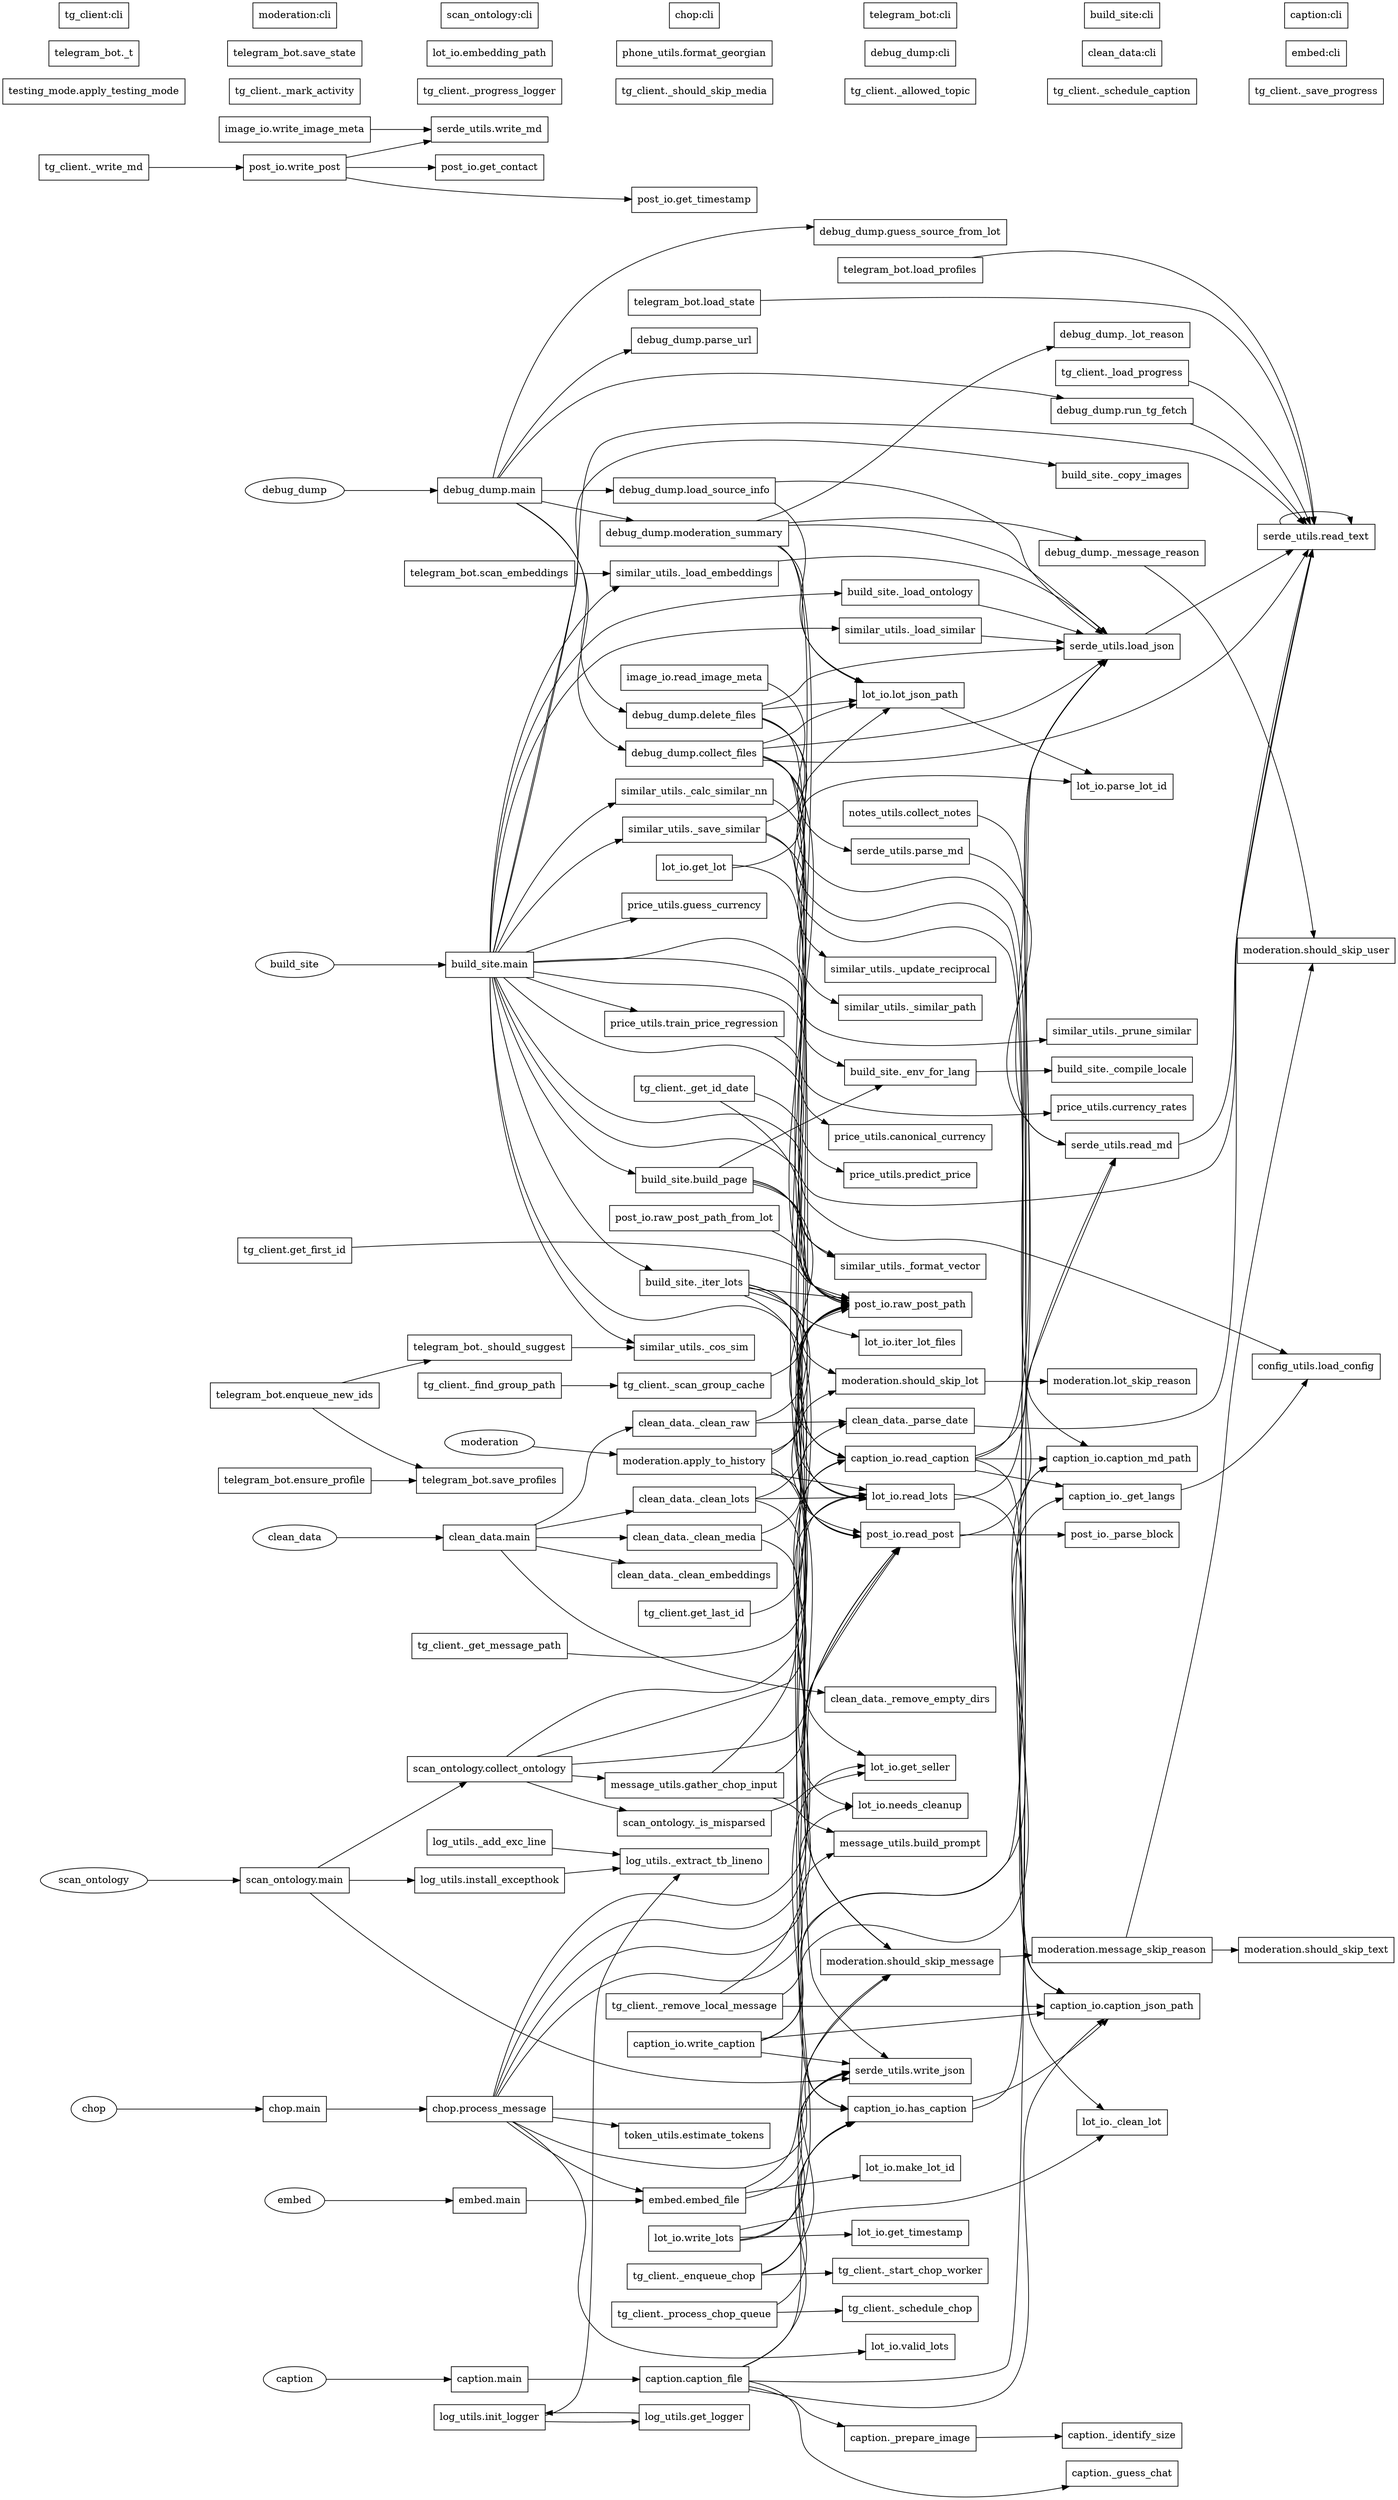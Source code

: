digraph callgraph {
	graph [rankdir=LR];
	"post_io._parse_block"	[shape=box,
		tooltip="Return metadata dict and remaining body from ``text``."];
	"post_io.get_contact"	[shape=box,
		tooltip="Return a contact identifier from ``meta`` or ``None`` when missing."];
	"post_io.get_timestamp"	[shape=box,
		tooltip="Return ``meta['date']`` as a timezone-aware ``datetime``."];
	"post_io.read_post"	[shape=box,
		tooltip="Return metadata dictionary and body text for ``path``."];
	"post_io.read_post" -> "post_io._parse_block"	[minlen=1];
	"serde_utils.read_md"	[shape=box,
		tooltip="Alias for :func:`read_text` used for Markdown files."];
	"post_io.read_post" -> "serde_utils.read_md";
	"post_io.write_post"	[shape=box,
		tooltip="Write metadata and body as a Markdown post."];
	"post_io.write_post" -> "post_io.get_contact"	[minlen=1];
	"post_io.write_post" -> "post_io.get_timestamp"	[minlen=2];
	"serde_utils.write_md"	[shape=box,
		tooltip="Write ``text`` to ``path`` ensuring a trailing newline."];
	"post_io.write_post" -> "serde_utils.write_md";
	"post_io.raw_post_path"	[shape=box,
		tooltip="Return absolute message path for ``rel`` under ``root``."];
	"post_io.raw_post_path_from_lot"	[shape=box,
		tooltip="Return raw post path referenced by ``lot`` or ``None``."];
	"post_io.raw_post_path_from_lot" -> "post_io.raw_post_path"	[minlen=1];
	"debug_dump.parse_url"	[shape=box,
		tooltip="Return ``(lot_id, lang)`` extracted from ``url``."];
	"debug_dump.guess_source_from_lot"	[shape=box,
		tooltip="Guess ``(chat, message_id)`` directly from ``lot_id``."];
	"debug_dump.load_source_info"	[shape=box,
		tooltip="Return ``(chat, message_id)`` for ``lot_id`` if available."];
	"serde_utils.load_json"	[shape=box,
		tooltip="Return parsed JSON or ``None`` when invalid."];
	"debug_dump.load_source_info" -> "serde_utils.load_json";
	"lot_io.lot_json_path"	[shape=box,
		tooltip="Return full JSON path for ``lot_id`` given ``root`` directory."];
	"debug_dump.load_source_info" -> "lot_io.lot_json_path";
	"debug_dump.run_tg_fetch"	[shape=box,
		tooltip="Run ``tg_client.py --fetch`` and return combined logs."];
	"serde_utils.read_text"	[shape=box,
		tooltip="Return file contents as UTF-8 or empty string when missing."];
	"debug_dump.run_tg_fetch" -> "serde_utils.read_text";
	"debug_dump.collect_files"	[shape=box,
		tooltip="Return ``[(name, content), ...]`` for files related to ``lot_id``."];
	"debug_dump.collect_files" -> "post_io.raw_post_path";
	"debug_dump.collect_files" -> "serde_utils.read_text";
	"debug_dump.collect_files" -> "serde_utils.load_json";
	"debug_dump.collect_files" -> "lot_io.lot_json_path";
	"caption_io.caption_json_path"	[shape=box,
		tooltip="Return new-style caption path for ``image``."];
	"debug_dump.collect_files" -> "caption_io.caption_json_path";
	"caption_io.has_caption"	[shape=box,
		tooltip="Return ``True`` when any caption exists for ``image``."];
	"debug_dump.collect_files" -> "caption_io.has_caption";
	"caption_io.read_caption"	[shape=box,
		tooltip="Return caption for ``image`` in ``lang`` or empty string when missing."];
	"debug_dump.collect_files" -> "caption_io.read_caption";
	"debug_dump.delete_files"	[shape=box,
		tooltip="Remove files related to ``lot_id`` from the filesystem."];
	"debug_dump.delete_files" -> "post_io.raw_post_path";
	"debug_dump.delete_files" -> "serde_utils.load_json";
	"debug_dump.delete_files" -> "lot_io.lot_json_path";
	"debug_dump.delete_files" -> "caption_io.caption_json_path";
	"caption_io.caption_md_path"	[shape=box,
		tooltip="Return legacy Markdown caption path for ``image``."];
	"debug_dump.delete_files" -> "caption_io.caption_md_path";
	"debug_dump._message_reason"	[shape=box,
		tooltip="Return explanation why a message would be skipped."];
	"moderation.should_skip_user"	[shape=box,
		tooltip="Return ``True`` if ``username`` is blacklisted."];
	"debug_dump._message_reason" -> "moderation.should_skip_user";
	"debug_dump._lot_reason"	[shape=box,
		tooltip="Return explanation why ``lot`` would be skipped."];
	"debug_dump.moderation_summary"	[shape=box,
		tooltip="Return a multi-line summary of moderation checks for ``lot_id``."];
	"debug_dump.moderation_summary" -> "post_io.read_post";
	"debug_dump.moderation_summary" -> "post_io.raw_post_path";
	"debug_dump.moderation_summary" -> "debug_dump._message_reason"	[minlen=1];
	"debug_dump.moderation_summary" -> "debug_dump._lot_reason"	[minlen=2];
	"debug_dump.moderation_summary" -> "serde_utils.load_json";
	"debug_dump.moderation_summary" -> "lot_io.lot_json_path";
	"debug_dump.main"	[shape=box];
	"debug_dump.main" -> "debug_dump.parse_url"	[minlen=1];
	"debug_dump.main" -> "debug_dump.guess_source_from_lot"	[minlen=2];
	"debug_dump.main" -> "debug_dump.load_source_info";
	"debug_dump.main" -> "debug_dump.run_tg_fetch"	[minlen=3];
	"debug_dump.main" -> "debug_dump.collect_files";
	"debug_dump.main" -> "debug_dump.delete_files";
	"debug_dump.main" -> "debug_dump.moderation_summary";
	"clean_data._parse_date"	[shape=box,
		tooltip="Return the ``date`` field from a markdown file if present."];
	"clean_data._parse_date" -> "serde_utils.read_text";
	"clean_data._clean_raw"	[shape=box];
	"clean_data._clean_raw" -> "post_io.raw_post_path";
	"clean_data._clean_raw" -> "clean_data._parse_date";
	"clean_data._clean_media"	[shape=box];
	"clean_data._clean_media" -> "clean_data._parse_date";
	"clean_data._clean_media" -> "caption_io.has_caption";
	"clean_data._clean_lots"	[shape=box];
	"clean_data._clean_lots" -> "post_io.raw_post_path";
	"lot_io.needs_cleanup"	[shape=box,
		tooltip="Return ``True`` when ``clean_data`` would drop ``lots``."];
	"clean_data._clean_lots" -> "lot_io.needs_cleanup";
	"lot_io.read_lots"	[shape=box,
		tooltip="Return a list of lots from ``path`` or ``None`` when invalid."];
	"clean_data._clean_lots" -> "lot_io.read_lots";
	"clean_data._clean_embeddings"	[shape=box,
		tooltip="Delete embedding files when the matching lot JSON is absent."];
	"clean_data._remove_empty_dirs"	[shape=box,
		tooltip="Recursively remove empty folders under ``root``."];
	"clean_data.main"	[shape=box];
	"clean_data.main" -> "clean_data._clean_raw";
	"clean_data.main" -> "clean_data._clean_media";
	"clean_data.main" -> "clean_data._clean_lots";
	"clean_data.main" -> "clean_data._clean_embeddings"	[minlen=1];
	"clean_data.main" -> "clean_data._remove_empty_dirs"	[minlen=2];
	"testing_mode.apply_testing_mode"	[shape=box];
	"tg_client._mark_activity"	[shape=box,
		tooltip="Update ``_last_event`` to the current time."];
	"testing_mode.apply_testing_mode" -> "tg_client._mark_activity"	[style=invis];
	"embed.embed_file"	[shape=box,
		tooltip="Embed ``path`` and write the result beside it under ``EMBED_DIR``."];
	"serde_utils.write_json"	[shape=box,
		tooltip="Serialise ``data`` to ``path`` with standard options."];
	"embed.embed_file" -> "serde_utils.write_json";
	"embed.embed_file" -> "lot_io.read_lots";
	"lot_io.make_lot_id"	[shape=box,
		tooltip="Return lot id string for ``rel`` and ``index``.

``rel`` is the JSON file path relative to the ``data/lots`` directory
without the ``\
.json`` suffix."];
	"embed.embed_file" -> "lot_io.make_lot_id"	[minlen=1];
	"embed.main"	[shape=box,
		tooltip="Embed the file given on the command line."];
	"embed.main" -> "embed.embed_file";
	"tg_client._progress_logger"	[shape=box,
		tooltip="Return a progress callback that logs received bytes."];
	"tg_client._mark_activity" -> "tg_client._progress_logger"	[style=invis];
	"tg_client._should_skip_media"	[shape=box,
		tooltip="Return reason string if ``msg`` media should be skipped."];
	"tg_client._progress_logger" -> "tg_client._should_skip_media"	[style=invis];
	"tg_client._write_md"	[shape=box,
		tooltip="Helper to store a raw post in Markdown format."];
	"tg_client._write_md" -> "post_io.write_post"	[minlen=1];
	"tg_client._scan_group_cache"	[shape=box,
		tooltip="Build group_id -> Path mapping for ``chat`` quickly."];
	"tg_client._scan_group_cache" -> "post_io.raw_post_path";
	"tg_client._find_group_path"	[shape=box,
		tooltip="Return stored message path for ``group_id`` if known."];
	"tg_client._find_group_path" -> "tg_client._scan_group_cache"	[minlen=1];
	"tg_client._get_message_path"	[shape=box,
		tooltip="Return path of stored message ``msg_id`` in ``chat`` if any."];
	"tg_client._get_message_path" -> "post_io.raw_post_path"	[minlen=2];
	"tg_client._allowed_topic"	[shape=box,
		tooltip="Return ``True`` if ``msg`` belongs to an allowed forum topic."];
	"tg_client._should_skip_media" -> "tg_client._allowed_topic"	[style=invis];
	"tg_client._schedule_caption"	[shape=box,
		tooltip="Run captioning in a separate process so downloads continue."];
	"tg_client._allowed_topic" -> "tg_client._schedule_caption"	[style=invis];
	"tg_client._save_progress"	[shape=box,
		tooltip="Persist resume timestamp for ``chat`` to ``STATE_DIR``."];
	"tg_client._schedule_caption" -> "tg_client._save_progress"	[style=invis];
	"tg_client._schedule_chop"	[shape=box,
		tooltip="Run lot extraction in a separate process."];
	"tg_client._enqueue_chop"	[shape=box,
		tooltip="Queue ``path`` for chopping once captions are available."];
	"tg_client._start_chop_worker"	[shape=box,
		tooltip="Ensure the chop queue worker task is running."];
	"tg_client._enqueue_chop" -> "tg_client._start_chop_worker"	[minlen=1];
	"moderation.should_skip_message"	[shape=box,
		tooltip="Return ``True`` when the raw Telegram message should be ignored."];
	"tg_client._enqueue_chop" -> "moderation.should_skip_message";
	"tg_client._enqueue_chop" -> "caption_io.has_caption";
	"tg_client._process_chop_queue"	[shape=box,
		tooltip="Check queued posts and chop cooled down ones."];
	"tg_client._process_chop_queue" -> "tg_client._schedule_chop"	[minlen=1];
	"tg_client._process_chop_queue" -> "caption_io.has_caption";
	"tg_client._get_id_date"	[shape=box,
		tooltip="Return the stored date for ``msg_id`` in ``chat`` if available."];
	"tg_client._get_id_date" -> "post_io.raw_post_path";
	"tg_client._get_id_date" -> "serde_utils.read_text";
	"tg_client._load_progress"	[shape=box,
		tooltip="Return saved resume timestamp for ``chat`` if available."];
	"tg_client._load_progress" -> "serde_utils.read_text"	[minlen=1];
	"tg_client.get_first_id"	[shape=box,
		tooltip="Return the smallest saved message id for ``chat``."];
	"tg_client.get_first_id" -> "post_io.raw_post_path"	[minlen=3];
	"tg_client.get_last_id"	[shape=box,
		tooltip="Return the highest saved message id for ``chat``."];
	"tg_client.get_last_id" -> "post_io.raw_post_path"	[minlen=1];
	"tg_client._remove_local_message"	[shape=box,
		tooltip="Delete ``path`` and related media if the post no longer exists."];
	"tg_client._remove_local_message" -> "post_io.read_post";
	"tg_client._remove_local_message" -> "caption_io.caption_json_path";
	"tg_client._remove_local_message" -> "caption_io.caption_md_path";
	"token_utils.estimate_tokens"	[shape=box,
		tooltip="Return a naive token count approximation."];
	"price_utils.canonical_currency"	[shape=box,
		tooltip="Return canonical currency code or ``None`` when unknown."];
	"price_utils.train_price_regression"	[shape=box,
		tooltip="Return ``(model, currency_map, counts)`` trained on ``lots``.

``lots`` must contain ``price`` and ``price:currency`` fields. Only \
lots with
embeddings present in ``id_to_vec`` are considered. Prices are regressed on
the logarithm scale so coefficients are interpretable \
as multiplicative
factors. ``USD`` is treated as the base currency so coefficients can be
interpreted as exchange rate multipliers. \
The returned ``counts`` dictionary
maps each currency to the number of training samples observed."];
	"price_utils.train_price_regression" -> "price_utils.canonical_currency"	[minlen=1];
	"price_utils.predict_price"	[shape=box,
		tooltip="Return predicted price for ``vec`` in ``currency``.

When ``model`` is ``None`` or ``vec`` is missing, ``None`` is returned."];
	"price_utils.currency_rates"	[shape=box,
		tooltip="Return estimated currency multipliers relative to the base.

The regression model learns one coefficient per currency dummy feature.  \
The
coefficient is the logarithm of the multiplier relative to USD."];
	"price_utils.guess_currency"	[shape=box,
		tooltip="Return currency with multiplier closest to ``price/pred_usd``.

``pred_usd`` is the predicted price in USD.  ``price`` is the numeric \
value
provided by the user without a currency.  The function compares the implied
multiplier ``price / pred_usd`` against the learnt \
exchange rates and picks
the closest match.  ``counts`` may be provided to ignore rarely seen
currencies when guessing.  Any currency \
with fewer than ``min_samples``
samples in the training set is skipped."];
	"moderation.should_skip_text"	[shape=box,
		tooltip="Return ``True`` if ``text`` contains banned phrases."];
	"moderation.message_skip_reason"	[shape=box,
		tooltip="Return the moderation reason for ``meta`` and ``text`` or ``None``."];
	"moderation.message_skip_reason" -> "moderation.should_skip_text"	[minlen=1];
	"moderation.message_skip_reason" -> "moderation.should_skip_user";
	"moderation.should_skip_message" -> "moderation.message_skip_reason";
	"moderation.lot_skip_reason"	[shape=box,
		tooltip="Return the moderation reason for ``lot`` or ``None``."];
	"moderation.should_skip_lot"	[shape=box,
		tooltip="Return ``True`` when the lot fails additional checks."];
	"moderation.should_skip_lot" -> "moderation.lot_skip_reason"	[minlen=1];
	"moderation.apply_to_history"	[shape=box,
		tooltip="Remove processed lots now failing moderation."];
	"moderation.apply_to_history" -> "post_io.read_post";
	"moderation.apply_to_history" -> "post_io.raw_post_path";
	"moderation.apply_to_history" -> "moderation.should_skip_message";
	"moderation.apply_to_history" -> "moderation.should_skip_lot";
	"moderation.apply_to_history" -> "lot_io.read_lots";
	"similar_utils._load_embeddings"	[shape=box,
		tooltip="Return mapping of lot id to embedding vector."];
	"similar_utils._load_embeddings" -> "serde_utils.load_json";
	"similar_utils._cos_sim"	[shape=box,
		tooltip="Return cosine similarity between two embeddings."];
	"similar_utils._format_vector"	[shape=box,
		tooltip="Return compact JSON representation for ``vec``."];
	"similar_utils._similar_path"	[shape=box,
		tooltip="Return cache file path for ``lot_path`` under ``SIMILAR_DIR``."];
	"similar_utils._load_similar"	[shape=box,
		tooltip="Return cached similar lots mapping."];
	"similar_utils._load_similar" -> "serde_utils.load_json";
	"similar_utils._save_similar"	[shape=box,
		tooltip="Write ``sim_map`` to ``SIMILAR_DIR`` mirroring ``LOTS_DIR`` layout."];
	"similar_utils._save_similar" -> "similar_utils._similar_path"	[minlen=1];
	"similar_utils._save_similar" -> "serde_utils.write_json";
	"similar_utils._save_similar" -> "lot_io.lot_json_path";
	"similar_utils._update_reciprocal"	[shape=box,
		tooltip="Insert ``lot_id`` into caches of lots listed in ``sims`` if closer."];
	"similar_utils._prune_similar"	[shape=box,
		tooltip="Drop cache entries referring to ids not in ``valid_ids``."];
	"similar_utils._calc_similar_nn"	[shape=box,
		tooltip="Fill ``sim_map`` for ``new_ids`` using a nearest neighbour search.

``vec_ids`` lists all lots that have an embedding.  ``new_ids`` \
is a subset
for which we still need recommendations.  We gather vectors for
``vec_ids`` and use ``NearestNeighbors`` from scikit-learn \
to find the
closest items.  Embeddings of lots without a vector are skipped."];
	"similar_utils._calc_similar_nn" -> "similar_utils._update_reciprocal"	[minlen=1];
	"scan_ontology._is_misparsed"	[shape=box,
		tooltip="Return ``True`` for obviously invalid lots or source posts."];
	"lot_io.get_seller"	[shape=box,
		tooltip="Return the seller identifier or ``None`` when missing."];
	"scan_ontology._is_misparsed" -> "lot_io.get_seller";
	"scan_ontology.collect_ontology"	[shape=box,
		tooltip="Return counts per field, value counters, misparsed lots and broken metadata."];
	"scan_ontology.collect_ontology" -> "post_io.read_post";
	"scan_ontology.collect_ontology" -> "post_io.raw_post_path";
	"scan_ontology.collect_ontology" -> "scan_ontology._is_misparsed"	[minlen=1];
	"message_utils.gather_chop_input"	[shape=box,
		tooltip="Return the exact text fed to the lot parser for ``msg_path``."];
	"scan_ontology.collect_ontology" -> "message_utils.gather_chop_input";
	"scan_ontology.collect_ontology" -> "lot_io.read_lots";
	"scan_ontology.main"	[shape=box];
	"scan_ontology.main" -> "scan_ontology.collect_ontology";
	"log_utils.install_excepthook"	[shape=box,
		tooltip="Redirect uncaught exceptions to ``logger.exception``."];
	"scan_ontology.main" -> "log_utils.install_excepthook"	[minlen=1];
	"scan_ontology.main" -> "serde_utils.write_json";
	"chop.process_message"	[shape=box];
	"chop.process_message" -> "post_io.read_post";
	"chop.process_message" -> "embed.embed_file";
	"chop.process_message" -> "token_utils.estimate_tokens"	[minlen=1];
	"chop.process_message" -> "moderation.should_skip_message";
	"message_utils.build_prompt"	[shape=box,
		tooltip="Return prompt combining message text with captioned file names."];
	"chop.process_message" -> "message_utils.build_prompt";
	"lot_io.valid_lots"	[shape=box,
		tooltip="Return ``True`` when every lot contains the required translations."];
	"chop.process_message" -> "lot_io.valid_lots"	[minlen=2];
	"chop.process_message" -> "lot_io.needs_cleanup";
	"chop.process_message" -> "caption_io.has_caption";
	"chop.process_message" -> "caption_io.read_caption";
	"chop.main"	[shape=box,
		tooltip="Process a single message file passed on the command line."];
	"chop.main" -> "chop.process_message";
	"config_utils.load_config"	[shape=box,
		tooltip="Return the ``config`` module or exit with a helpful message.

When running the scripts directly from ``src/`` the repository root \
isn't on
``sys.path`` and ``config.py`` can't be imported.  Try adding the parent
directory before failing so the configuration \
can live alongside
``config.example.py`` in the project root."];
	"log_utils._extract_tb_lineno"	[shape=box,
		tooltip="Return the last line number from a traceback."];
	"log_utils._add_exc_line"	[shape=box,
		tooltip="Attach ``line`` from traceback to structured log events."];
	"log_utils._add_exc_line" -> "log_utils._extract_tb_lineno"	[minlen=1];
	"log_utils.init_logger"	[shape=box,
		tooltip="Initialize logger writing to ``LOGFILE``.

``LOG_LEVEL`` may be set in ``config.py`` or via an environment
variable.  The level \
accepts ``DEBUG``, ``INFO`` or ``ERROR`` and
defaults to ``INFO``.  The function falls back to the standard
``logging`` module if ``\
structlog`` isn't available so the scripts
can still run in minimal environments."];
	"log_utils.init_logger" -> "log_utils._extract_tb_lineno";
	"log_utils.get_logger"	[shape=box,
		tooltip="Return the singleton logger instance."];
	"log_utils.init_logger" -> "log_utils.get_logger"	[minlen=1];
	"log_utils.get_logger" -> "log_utils.init_logger";
	"log_utils.install_excepthook" -> "log_utils._extract_tb_lineno";
	"telegram_bot._t"	[shape=box,
		tooltip="Return ``text`` translated to ``lang`` using gettext files."];
	"telegram_bot.save_state"	[shape=box];
	"telegram_bot._t" -> "telegram_bot.save_state"	[style=invis];
	"telegram_bot.ensure_profile"	[shape=box,
		tooltip="Return profile for ``uid`` creating one if needed."];
	"telegram_bot.save_profiles"	[shape=box,
		tooltip="Write ``profiles`` to disk."];
	"telegram_bot.ensure_profile" -> "telegram_bot.save_profiles"	[minlen=1];
	"telegram_bot.load_profiles"	[shape=box,
		tooltip="Populate the global ``profiles`` mapping."];
	"telegram_bot.load_profiles" -> "serde_utils.read_text"	[minlen=2];
	"telegram_bot.load_state"	[shape=box,
		tooltip="Populate ``processed_ids`` from ``STATE_PATH``."];
	"telegram_bot.load_state" -> "serde_utils.read_text"	[minlen=3];
	"lot_io.embedding_path"	[shape=box,
		tooltip="Return embedding file path for ``lot_path``."];
	"telegram_bot.save_state" -> "lot_io.embedding_path"	[style=invis];
	"telegram_bot.scan_embeddings"	[shape=box,
		tooltip="Load new embeddings and return list of new lot ids."];
	"telegram_bot.scan_embeddings" -> "similar_utils._load_embeddings"	[minlen=1];
	"telegram_bot._should_suggest"	[shape=box];
	"telegram_bot._should_suggest" -> "similar_utils._cos_sim";
	"telegram_bot.enqueue_new_ids"	[shape=box];
	"telegram_bot.enqueue_new_ids" -> "telegram_bot.save_profiles";
	"telegram_bot.enqueue_new_ids" -> "telegram_bot._should_suggest"	[minlen=1];
	"notes_utils.collect_notes"	[shape=box,
		tooltip="Return combined notes if ``notes/`` exists."];
	"notes_utils.collect_notes" -> "serde_utils.read_md"	[minlen=1];
	"serde_utils.read_text" -> "serde_utils.read_text";
	"serde_utils.read_md" -> "serde_utils.read_text";
	"serde_utils.parse_md"	[shape=box,
		tooltip="Return metadata dictionary and body text from ``path``."];
	"serde_utils.parse_md" -> "serde_utils.read_md";
	"serde_utils.load_json" -> "serde_utils.read_text";
	"message_utils.gather_chop_input" -> "post_io.read_post";
	"message_utils.gather_chop_input" -> "message_utils.build_prompt";
	"message_utils.gather_chop_input" -> "caption_io.read_caption";
	"lot_io._clean_lot"	[shape=box,
		tooltip="Return ``lot`` without empty or null fields."];
	"lot_io.get_timestamp"	[shape=box,
		tooltip="Return ``lot['timestamp']`` as a timezone-aware ``datetime``."];
	"lot_io.read_lots" -> "serde_utils.load_json";
	"lot_io.read_lots" -> "lot_io._clean_lot";
	"lot_io.write_lots"	[shape=box,
		tooltip="Write lots to ``path`` using consistent JSON formatting."];
	"lot_io.write_lots" -> "serde_utils.write_json";
	"lot_io.write_lots" -> "lot_io._clean_lot";
	"lot_io.write_lots" -> "lot_io.get_seller";
	"lot_io.write_lots" -> "lot_io.get_timestamp"	[minlen=1];
	"lot_io.parse_lot_id"	[shape=box,
		tooltip="Return ``(relative_path, index)`` extracted from ``lot_id``."];
	"lot_io.lot_json_path" -> "lot_io.parse_lot_id";
	"phone_utils.format_georgian"	[shape=box,
		tooltip="Return ``phone`` in ``+995...`` format if possible."];
	"lot_io.embedding_path" -> "phone_utils.format_georgian"	[style=invis];
	"lot_io.iter_lot_files"	[shape=box,
		tooltip="Return ``*.json`` files under ``root``.

When ``newest_first`` is ``True`` the result is ordered by modification
time with the most \
recently changed files first.  Both ``build_site.py`` and
``pending_embed.py`` rely on this helper so they scan the lot directory \
in
the same order."];
	"lot_io.get_lot"	[shape=box,
		tooltip="Return the lot identified by ``lot_id`` or ``None`` when missing."];
	"lot_io.get_lot" -> "lot_io.read_lots";
	"lot_io.get_lot" -> "lot_io.parse_lot_id";
	"build_site._load_ontology"	[shape=box];
	"build_site._load_ontology" -> "serde_utils.load_json";
	"build_site._compile_locale"	[shape=box];
	"build_site._env_for_lang"	[shape=box];
	"build_site._env_for_lang" -> "build_site._compile_locale"	[minlen=1];
	"build_site._iter_lots"	[shape=box,
		tooltip="Return all lots ready for rendering."];
	"build_site._iter_lots" -> "post_io.read_post";
	"build_site._iter_lots" -> "post_io.raw_post_path";
	"build_site._iter_lots" -> "moderation.should_skip_message";
	"build_site._iter_lots" -> "moderation.should_skip_lot";
	"build_site._iter_lots" -> "lot_io.read_lots";
	"build_site._iter_lots" -> "lot_io.iter_lot_files"	[minlen=1];
	"build_site._copy_images"	[shape=box];
	"build_site.build_page"	[shape=box,
		tooltip="Render ``lot`` into separate HTML files for every language."];
	"build_site.build_page" -> "post_io.read_post";
	"build_site.build_page" -> "post_io.raw_post_path";
	"build_site.build_page" -> "similar_utils._format_vector";
	"build_site.build_page" -> "build_site._env_for_lang";
	"build_site.build_page" -> "caption_io.read_caption";
	"build_site.main"	[shape=box];
	"build_site.main" -> "price_utils.train_price_regression"	[minlen=1];
	"build_site.main" -> "price_utils.predict_price"	[minlen=2];
	"build_site.main" -> "price_utils.currency_rates"	[minlen=3];
	"build_site.main" -> "price_utils.guess_currency"	[minlen=1];
	"build_site.main" -> "similar_utils._load_embeddings";
	"build_site.main" -> "similar_utils._cos_sim";
	"build_site.main" -> "similar_utils._format_vector";
	"build_site.main" -> "similar_utils._load_similar"	[minlen=2];
	"build_site.main" -> "similar_utils._save_similar";
	"build_site.main" -> "similar_utils._prune_similar"	[minlen=3];
	"build_site.main" -> "similar_utils._calc_similar_nn"	[minlen=1];
	"build_site.main" -> "config_utils.load_config";
	"build_site.main" -> "serde_utils.read_text";
	"build_site.main" -> "lot_io.get_seller";
	"build_site.main" -> "build_site._load_ontology"	[minlen=2];
	"build_site.main" -> "build_site._env_for_lang";
	"build_site.main" -> "build_site._iter_lots";
	"build_site.main" -> "build_site._copy_images"	[minlen=3];
	"build_site.main" -> "build_site.build_page";
	"debug_dump:cli"	[shape=box,
		tooltip="Command line entrypoint"];
	"phone_utils.format_georgian" -> "debug_dump:cli"	[style=invis];
	"caption._identify_size"	[shape=box,
		tooltip="Return ``(width, height)`` for ``path`` using ImageMagick."];
	"caption._prepare_image"	[shape=box,
		tooltip="Resize ``path`` and return the processed JPEG bytes."];
	"caption._prepare_image" -> "caption._identify_size"	[minlen=1];
	"caption._guess_chat"	[shape=box,
		tooltip="Return chat name for ``path`` relative to ``MEDIA_DIR``."];
	"caption.caption_file"	[shape=box,
		tooltip="Caption ``path`` with GPT-4o and save ``.caption.json`` beside it."];
	"caption.caption_file" -> "serde_utils.load_json";
	"caption.caption_file" -> "serde_utils.write_json";
	"caption.caption_file" -> "caption._prepare_image"	[minlen=1];
	"caption.caption_file" -> "caption._guess_chat"	[minlen=2];
	"caption.caption_file" -> "caption_io.caption_json_path";
	"caption.caption_file" -> "caption_io.has_caption";
	"caption.main"	[shape=box];
	"caption.main" -> "caption.caption_file";
	"image_io.read_image_meta"	[shape=box,
		tooltip="Return metadata from ``path.with_suffix('.md')``."];
	"image_io.read_image_meta" -> "serde_utils.parse_md"	[minlen=1];
	"image_io.write_image_meta"	[shape=box,
		tooltip="Write ``meta`` to ``path.with_suffix('.md')``."];
	"image_io.write_image_meta" -> "serde_utils.write_md"	[minlen=1];
	"caption_io._get_langs"	[shape=box,
		tooltip="Return configured languages, caching the result."];
	"caption_io._get_langs" -> "config_utils.load_config";
	"caption_io.has_caption" -> "caption_io.caption_json_path";
	"caption_io.has_caption" -> "caption_io.caption_md_path";
	"caption_io.read_caption" -> "serde_utils.read_md";
	"caption_io.read_caption" -> "serde_utils.load_json";
	"caption_io.read_caption" -> "caption_io._get_langs";
	"caption_io.read_caption" -> "caption_io.caption_json_path";
	"caption_io.read_caption" -> "caption_io.caption_md_path";
	"caption_io.write_caption"	[shape=box,
		tooltip="Write ``text`` as ``lang`` caption for ``image``."];
	"caption_io.write_caption" -> "serde_utils.load_json";
	"caption_io.write_caption" -> "serde_utils.write_json";
	"caption_io.write_caption" -> "caption_io._get_langs";
	"caption_io.write_caption" -> "caption_io.caption_json_path";
	"clean_data:cli"	[shape=box,
		tooltip="Command line entrypoint"];
	"debug_dump:cli" -> "clean_data:cli"	[style=invis];
	"embed:cli"	[shape=box,
		tooltip="Command line entrypoint"];
	"clean_data:cli" -> "embed:cli"	[style=invis];
	"tg_client:cli"	[shape=box,
		tooltip="Command line entrypoint"];
	"moderation:cli"	[shape=box,
		tooltip="Command line entrypoint"];
	"tg_client:cli" -> "moderation:cli"	[style=invis];
	"scan_ontology:cli"	[shape=box,
		tooltip="Command line entrypoint"];
	"moderation:cli" -> "scan_ontology:cli"	[style=invis];
	"chop:cli"	[shape=box,
		tooltip="Command line entrypoint"];
	"scan_ontology:cli" -> "chop:cli"	[style=invis];
	"telegram_bot:cli"	[shape=box,
		tooltip="Command line entrypoint"];
	"chop:cli" -> "telegram_bot:cli"	[style=invis];
	"build_site:cli"	[shape=box,
		tooltip="Command line entrypoint"];
	"telegram_bot:cli" -> "build_site:cli"	[style=invis];
	"caption:cli"	[shape=box,
		tooltip="Command line entrypoint"];
	"build_site:cli" -> "caption:cli"	[style=invis];
	build_site:cli -> "build_site.main"	[minlen=1];
	caption:cli -> "caption.main"	[minlen=1];
	chop:cli -> "chop.main"	[minlen=1];
	clean_data:cli -> "clean_data.main"	[minlen=1];
	debug_dump:cli -> "debug_dump.main"	[minlen=1];
	embed:cli -> "embed.main"	[minlen=1];
	moderation:cli -> "moderation.apply_to_history"	[minlen=1];
	scan_ontology:cli -> "scan_ontology.main"	[minlen=1];
}
